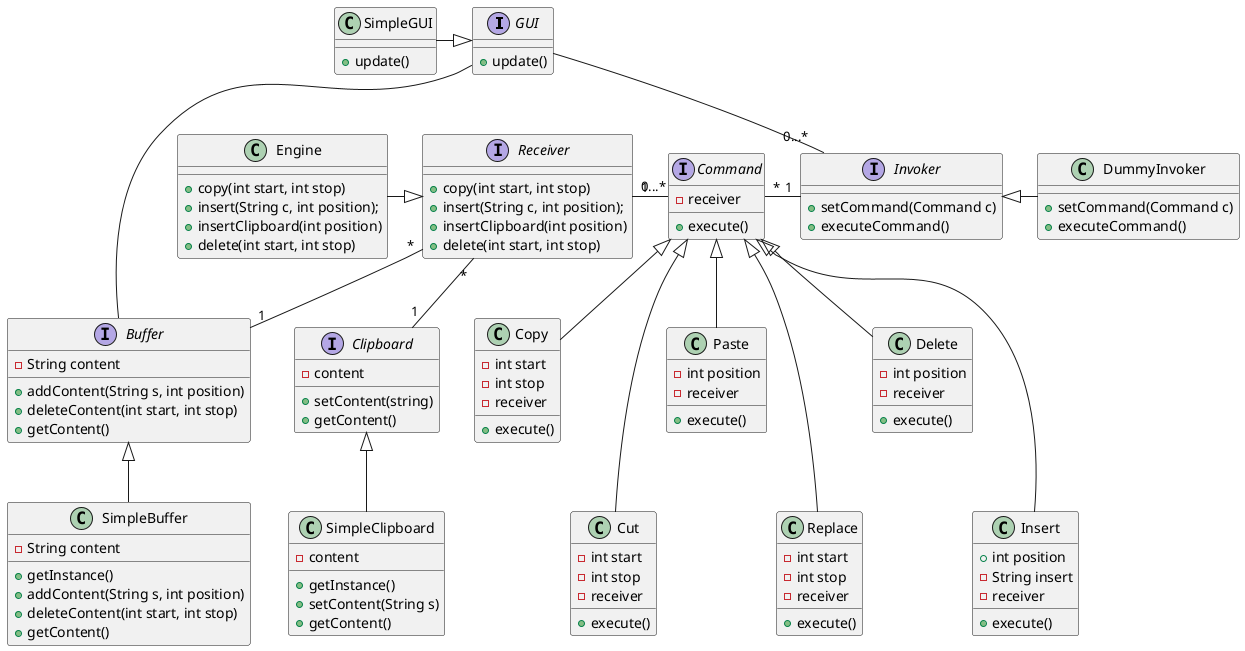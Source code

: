 @startuml
'https://plantuml.com/class-diagram

interface GUI {
    + update()
}

interface Invoker {
    + setCommand(Command c)
    + executeCommand()
}

interface Command {
    - receiver
    + execute()
}

interface Receiver {
    + copy(int start, int stop)
    + insert(String c, int position);
    + insertClipboard(int position)
    + delete(int start, int stop)
}

interface Clipboard {
    - content
    + setContent(string)
    + getContent()
}

interface Buffer {
    - String content
    + addContent(String s, int position)
    + deleteContent(int start, int stop)
    + getContent()
}

class SimpleGUI {
    + update()
}

class Engine {
      + copy(int start, int stop)
      + insert(String c, int position);
      + insertClipboard(int position)
      + delete(int start, int stop)
}


class Copy {
    - int start
    - int stop
    - receiver
    + execute()
}

class Cut {
    - int start
    - int stop
    - receiver
    + execute()
}

class Paste {
    - int position
    - receiver
    + execute()
}

class Replace {
    - int start
    - int stop
    - receiver
    + execute()
}

class Delete {
    - int position
    - receiver
    + execute()
}

class Insert {
    + int position
    - String insert
    - receiver
    + execute()
}

class SimpleBuffer {
    - String content
    + getInstance()
    + addContent(String s, int position)
    + deleteContent(int start, int stop)
    + getContent()
}

class SimpleClipboard {
    - content
    + getInstance()
    + setContent(String s)
    + getContent()
}

class DummyInvoker {
    + setCommand(Command c)
    + executeCommand()
}


GUI --- Buffer
GUI --"0...*" Invoker

Receiver "1"-"0...*" Command
Receiver "*"-down-"1" Buffer
Receiver "*"--down"1" Clipboard

SimpleGUI -right|> GUI

Engine -right-|> Receiver

Invoker "1"--left"*" Command


Copy -up-|> Command
Paste -up-|> Command
Replace --up-|> Command
Delete -up-|> Command
Cut --up-|> Command
Insert -up--|> Command

SimpleBuffer -up-|> Buffer
SimpleClipboard -up-|> Clipboard

DummyInvoker -left|> Invoker


@enduml